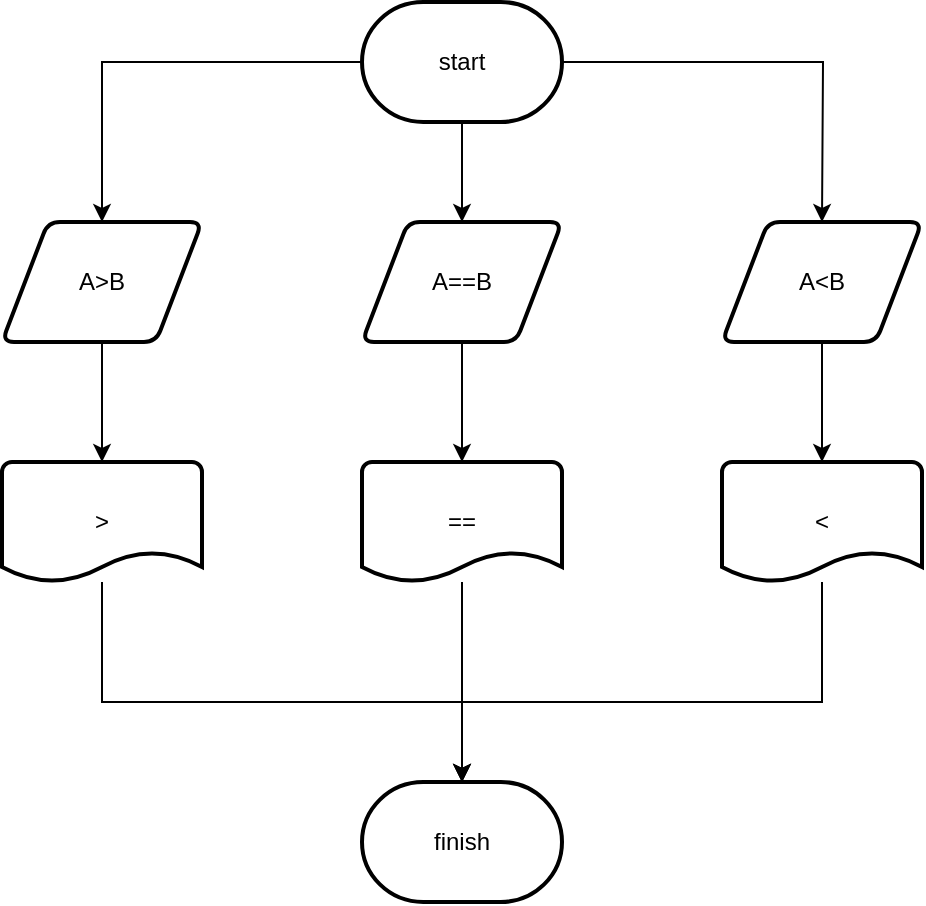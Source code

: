 <mxfile version="16.5.1" type="device"><diagram id="C5RBs43oDa-KdzZeNtuy" name="Page-1"><mxGraphModel dx="928" dy="539" grid="1" gridSize="10" guides="1" tooltips="1" connect="1" arrows="1" fold="1" page="1" pageScale="1" pageWidth="827" pageHeight="1169" math="0" shadow="0"><root><mxCell id="WIyWlLk6GJQsqaUBKTNV-0"/><mxCell id="WIyWlLk6GJQsqaUBKTNV-1" parent="WIyWlLk6GJQsqaUBKTNV-0"/><mxCell id="m11iCNfoUGwBgcLDEYyo-3" style="edgeStyle=orthogonalEdgeStyle;rounded=0;orthogonalLoop=1;jettySize=auto;html=1;" edge="1" parent="WIyWlLk6GJQsqaUBKTNV-1" source="m11iCNfoUGwBgcLDEYyo-0"><mxGeometry relative="1" as="geometry"><mxPoint x="200" y="160" as="targetPoint"/><Array as="points"><mxPoint x="200" y="80"/></Array></mxGeometry></mxCell><mxCell id="m11iCNfoUGwBgcLDEYyo-4" style="edgeStyle=orthogonalEdgeStyle;rounded=0;orthogonalLoop=1;jettySize=auto;html=1;" edge="1" parent="WIyWlLk6GJQsqaUBKTNV-1" source="m11iCNfoUGwBgcLDEYyo-0"><mxGeometry relative="1" as="geometry"><mxPoint x="560" y="160" as="targetPoint"/></mxGeometry></mxCell><mxCell id="m11iCNfoUGwBgcLDEYyo-7" style="edgeStyle=orthogonalEdgeStyle;rounded=0;orthogonalLoop=1;jettySize=auto;html=1;" edge="1" parent="WIyWlLk6GJQsqaUBKTNV-1" source="m11iCNfoUGwBgcLDEYyo-0"><mxGeometry relative="1" as="geometry"><mxPoint x="380" y="160" as="targetPoint"/></mxGeometry></mxCell><mxCell id="m11iCNfoUGwBgcLDEYyo-0" value="start" style="strokeWidth=2;html=1;shape=mxgraph.flowchart.terminator;whiteSpace=wrap;" vertex="1" parent="WIyWlLk6GJQsqaUBKTNV-1"><mxGeometry x="330" y="50" width="100" height="60" as="geometry"/></mxCell><mxCell id="m11iCNfoUGwBgcLDEYyo-9" style="edgeStyle=orthogonalEdgeStyle;rounded=0;orthogonalLoop=1;jettySize=auto;html=1;" edge="1" parent="WIyWlLk6GJQsqaUBKTNV-1" source="m11iCNfoUGwBgcLDEYyo-5"><mxGeometry relative="1" as="geometry"><mxPoint x="200" y="280" as="targetPoint"/></mxGeometry></mxCell><mxCell id="m11iCNfoUGwBgcLDEYyo-5" value="A&amp;gt;B" style="shape=parallelogram;html=1;strokeWidth=2;perimeter=parallelogramPerimeter;whiteSpace=wrap;rounded=1;arcSize=12;size=0.23;" vertex="1" parent="WIyWlLk6GJQsqaUBKTNV-1"><mxGeometry x="150" y="160" width="100" height="60" as="geometry"/></mxCell><mxCell id="m11iCNfoUGwBgcLDEYyo-13" style="edgeStyle=orthogonalEdgeStyle;rounded=0;orthogonalLoop=1;jettySize=auto;html=1;" edge="1" parent="WIyWlLk6GJQsqaUBKTNV-1" source="m11iCNfoUGwBgcLDEYyo-6"><mxGeometry relative="1" as="geometry"><mxPoint x="560" y="280" as="targetPoint"/></mxGeometry></mxCell><mxCell id="m11iCNfoUGwBgcLDEYyo-6" value="A&amp;lt;B" style="shape=parallelogram;html=1;strokeWidth=2;perimeter=parallelogramPerimeter;whiteSpace=wrap;rounded=1;arcSize=12;size=0.23;" vertex="1" parent="WIyWlLk6GJQsqaUBKTNV-1"><mxGeometry x="510" y="160" width="100" height="60" as="geometry"/></mxCell><mxCell id="m11iCNfoUGwBgcLDEYyo-11" style="edgeStyle=orthogonalEdgeStyle;rounded=0;orthogonalLoop=1;jettySize=auto;html=1;" edge="1" parent="WIyWlLk6GJQsqaUBKTNV-1" source="m11iCNfoUGwBgcLDEYyo-8"><mxGeometry relative="1" as="geometry"><mxPoint x="380" y="280" as="targetPoint"/></mxGeometry></mxCell><mxCell id="m11iCNfoUGwBgcLDEYyo-8" value="A==B" style="shape=parallelogram;html=1;strokeWidth=2;perimeter=parallelogramPerimeter;whiteSpace=wrap;rounded=1;arcSize=12;size=0.23;" vertex="1" parent="WIyWlLk6GJQsqaUBKTNV-1"><mxGeometry x="330" y="160" width="100" height="60" as="geometry"/></mxCell><mxCell id="m11iCNfoUGwBgcLDEYyo-16" style="edgeStyle=orthogonalEdgeStyle;rounded=0;orthogonalLoop=1;jettySize=auto;html=1;" edge="1" parent="WIyWlLk6GJQsqaUBKTNV-1" source="m11iCNfoUGwBgcLDEYyo-10"><mxGeometry relative="1" as="geometry"><mxPoint x="380" y="440" as="targetPoint"/><Array as="points"><mxPoint x="200" y="400"/></Array></mxGeometry></mxCell><mxCell id="m11iCNfoUGwBgcLDEYyo-10" value="&amp;gt;" style="strokeWidth=2;html=1;shape=mxgraph.flowchart.document2;whiteSpace=wrap;size=0.25;" vertex="1" parent="WIyWlLk6GJQsqaUBKTNV-1"><mxGeometry x="150" y="280" width="100" height="60" as="geometry"/></mxCell><mxCell id="m11iCNfoUGwBgcLDEYyo-17" style="edgeStyle=orthogonalEdgeStyle;rounded=0;orthogonalLoop=1;jettySize=auto;html=1;entryX=0.5;entryY=0;entryDx=0;entryDy=0;entryPerimeter=0;" edge="1" parent="WIyWlLk6GJQsqaUBKTNV-1" source="m11iCNfoUGwBgcLDEYyo-12" target="m11iCNfoUGwBgcLDEYyo-15"><mxGeometry relative="1" as="geometry"><mxPoint x="380" y="400" as="targetPoint"/></mxGeometry></mxCell><mxCell id="m11iCNfoUGwBgcLDEYyo-12" value="==" style="strokeWidth=2;html=1;shape=mxgraph.flowchart.document2;whiteSpace=wrap;size=0.25;" vertex="1" parent="WIyWlLk6GJQsqaUBKTNV-1"><mxGeometry x="330" y="280" width="100" height="60" as="geometry"/></mxCell><mxCell id="m11iCNfoUGwBgcLDEYyo-18" style="edgeStyle=orthogonalEdgeStyle;rounded=0;orthogonalLoop=1;jettySize=auto;html=1;" edge="1" parent="WIyWlLk6GJQsqaUBKTNV-1" source="m11iCNfoUGwBgcLDEYyo-14"><mxGeometry relative="1" as="geometry"><mxPoint x="380" y="440" as="targetPoint"/><Array as="points"><mxPoint x="560" y="400"/></Array></mxGeometry></mxCell><mxCell id="m11iCNfoUGwBgcLDEYyo-14" value="&amp;lt;" style="strokeWidth=2;html=1;shape=mxgraph.flowchart.document2;whiteSpace=wrap;size=0.25;" vertex="1" parent="WIyWlLk6GJQsqaUBKTNV-1"><mxGeometry x="510" y="280" width="100" height="60" as="geometry"/></mxCell><mxCell id="m11iCNfoUGwBgcLDEYyo-15" value="finish" style="strokeWidth=2;html=1;shape=mxgraph.flowchart.terminator;whiteSpace=wrap;" vertex="1" parent="WIyWlLk6GJQsqaUBKTNV-1"><mxGeometry x="330" y="440" width="100" height="60" as="geometry"/></mxCell></root></mxGraphModel></diagram></mxfile>
